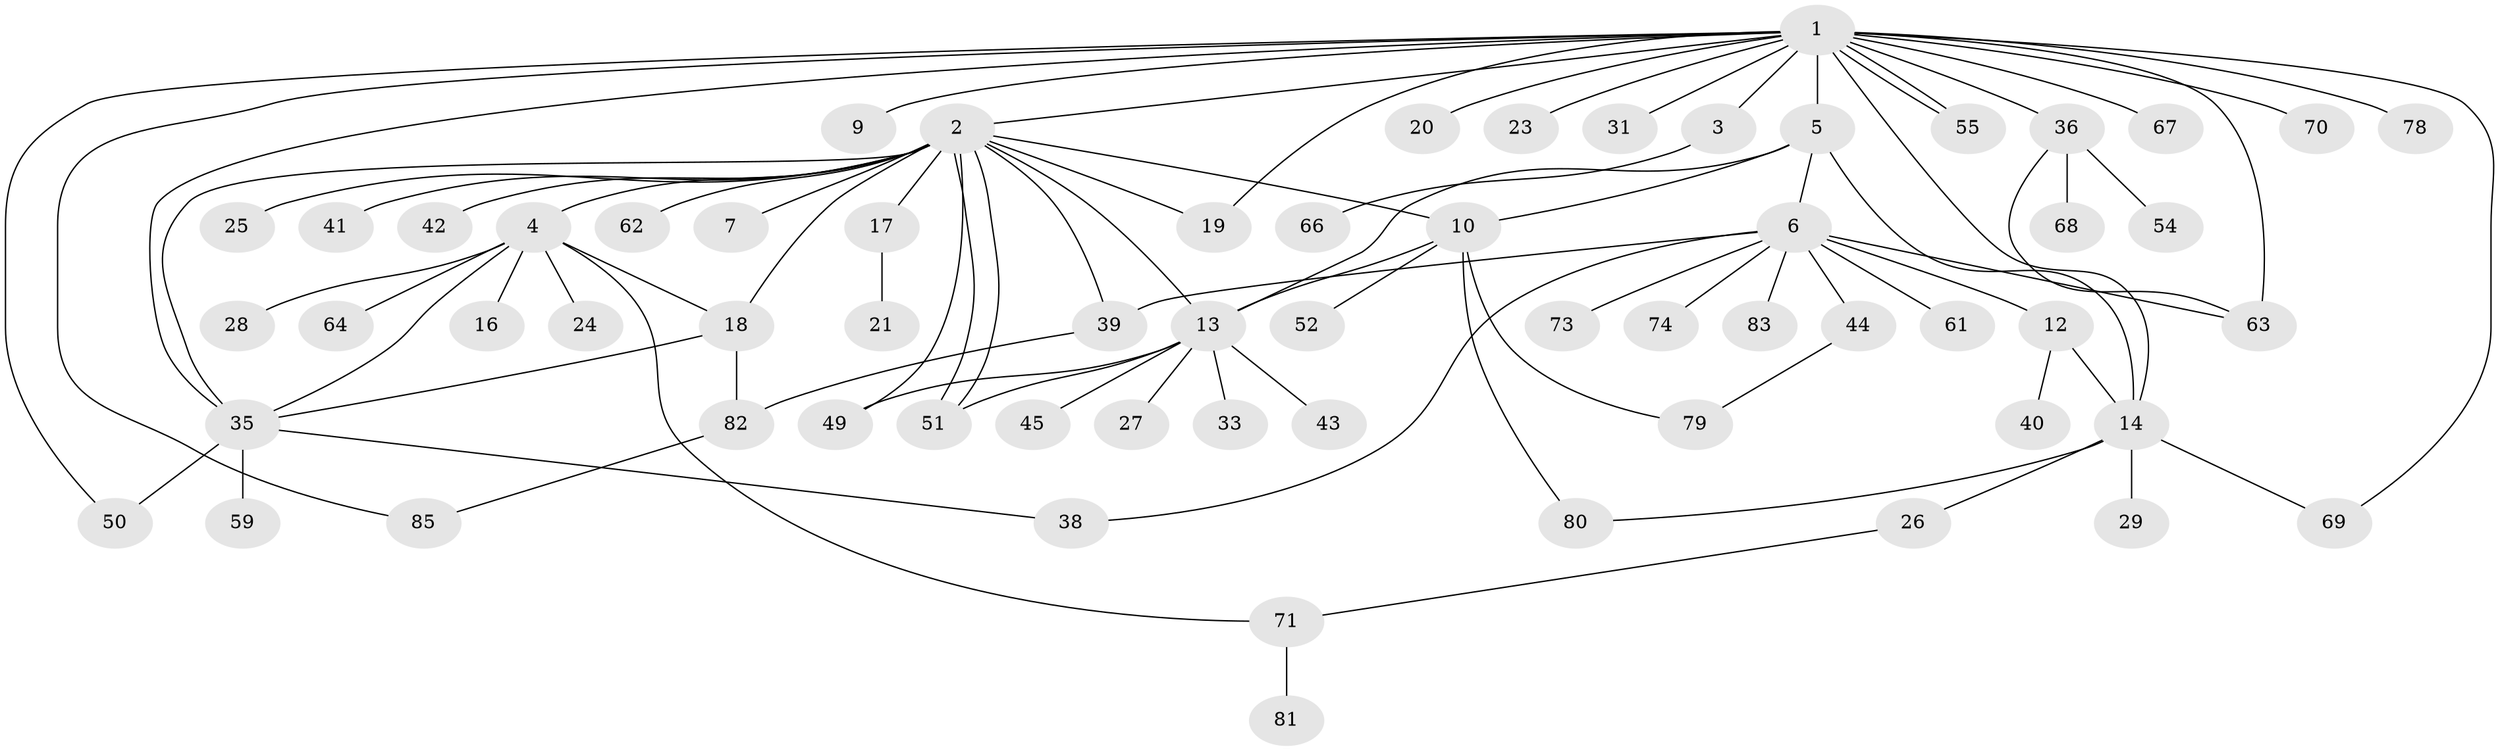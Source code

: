 // Generated by graph-tools (version 1.1) at 2025/23/03/03/25 07:23:48]
// undirected, 63 vertices, 87 edges
graph export_dot {
graph [start="1"]
  node [color=gray90,style=filled];
  1 [super="+15"];
  2 [super="+22"];
  3;
  4 [super="+8"];
  5 [super="+11"];
  6 [super="+53"];
  7;
  9;
  10 [super="+48"];
  12;
  13 [super="+30"];
  14 [super="+60"];
  16 [super="+32"];
  17 [super="+34"];
  18 [super="+56"];
  19;
  20;
  21 [super="+76"];
  23;
  24;
  25;
  26 [super="+47"];
  27 [super="+65"];
  28;
  29;
  31;
  33;
  35 [super="+37"];
  36 [super="+84"];
  38;
  39 [super="+46"];
  40;
  41;
  42 [super="+58"];
  43;
  44;
  45 [super="+57"];
  49;
  50;
  51;
  52;
  54 [super="+72"];
  55 [super="+77"];
  59;
  61;
  62;
  63 [super="+75"];
  64;
  66;
  67;
  68;
  69;
  70;
  71;
  73;
  74;
  78;
  79;
  80;
  81;
  82;
  83;
  85;
  1 -- 2;
  1 -- 3;
  1 -- 5;
  1 -- 9;
  1 -- 14;
  1 -- 19;
  1 -- 20;
  1 -- 23;
  1 -- 31;
  1 -- 36;
  1 -- 50;
  1 -- 55;
  1 -- 55;
  1 -- 63 [weight=2];
  1 -- 67;
  1 -- 69;
  1 -- 70;
  1 -- 78;
  1 -- 85;
  1 -- 35;
  2 -- 4;
  2 -- 7;
  2 -- 10 [weight=2];
  2 -- 13;
  2 -- 17;
  2 -- 18;
  2 -- 19;
  2 -- 25;
  2 -- 39;
  2 -- 41;
  2 -- 42;
  2 -- 49;
  2 -- 51;
  2 -- 51;
  2 -- 62;
  2 -- 35;
  3 -- 66;
  4 -- 16;
  4 -- 18;
  4 -- 24;
  4 -- 28;
  4 -- 35;
  4 -- 64;
  4 -- 71;
  5 -- 6;
  5 -- 13;
  5 -- 10;
  5 -- 14;
  6 -- 12;
  6 -- 44;
  6 -- 61;
  6 -- 63;
  6 -- 74;
  6 -- 83;
  6 -- 38;
  6 -- 73;
  6 -- 39;
  10 -- 52;
  10 -- 79;
  10 -- 80;
  10 -- 13;
  12 -- 14;
  12 -- 40;
  13 -- 27;
  13 -- 33;
  13 -- 43;
  13 -- 45;
  13 -- 49;
  13 -- 51;
  14 -- 26;
  14 -- 29;
  14 -- 69;
  14 -- 80;
  17 -- 21;
  18 -- 35;
  18 -- 82;
  26 -- 71;
  35 -- 50;
  35 -- 38;
  35 -- 59;
  36 -- 54;
  36 -- 68;
  36 -- 63;
  39 -- 82;
  44 -- 79;
  71 -- 81;
  82 -- 85;
}

